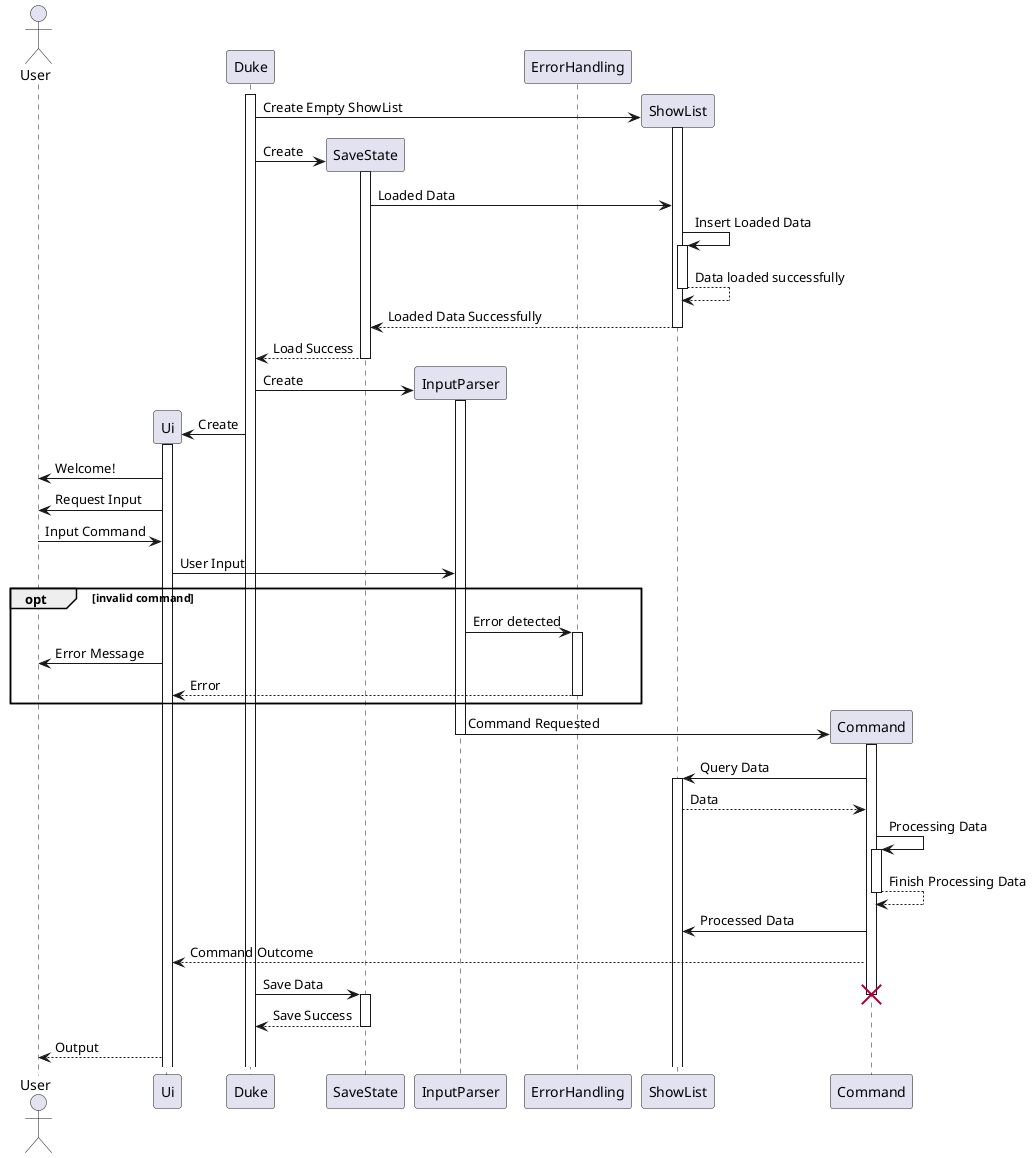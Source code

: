 @startuml
actor User
participant Ui
participant Duke
participant SaveState
participant InputParser
participant ErrorHandling
participant ShowList
participant Command
activate Duke
create ShowList
Duke -> ShowList : Create Empty ShowList
activate ShowList
create SaveState
Duke -> SaveState : Create
activate SaveState
SaveState -> ShowList : Loaded Data
ShowList -> ShowList : Insert Loaded Data
activate ShowList
ShowList --> ShowList : Data loaded successfully
deactivate ShowList
ShowList --> SaveState : Loaded Data Successfully
deactivate ShowList
SaveState --> Duke : Load Success
deactivate SaveState
create InputParser
Duke -> InputParser : Create
activate InputParser
create Ui
Duke -> Ui : Create
activate Ui
Ui -> User : Welcome!
Ui -> User : Request Input
User -> Ui : Input Command
Ui -> InputParser : User Input

opt invalid command
InputParser -> ErrorHandling : Error detected
activate ErrorHandling
Ui -> User : Error Message
ErrorHandling --> Ui : Error
deactivate ErrorHandling
end
create Command
InputParser -> Command : Command Requested
deactivate InputParser
activate Command
Command -> ShowList : Query Data
activate ShowList
ShowList --> Command : Data
Command -> Command : Processing Data
activate Command
Command --> Command : Finish Processing Data
deactivate Command
Command -> ShowList : Processed Data
Command --> Ui : Command Outcome
Duke -> SaveState : Save Data
destroy Command
activate SaveState
SaveState --> Duke : Save Success
deactivate SaveState
Ui --> User : Output
@enduml